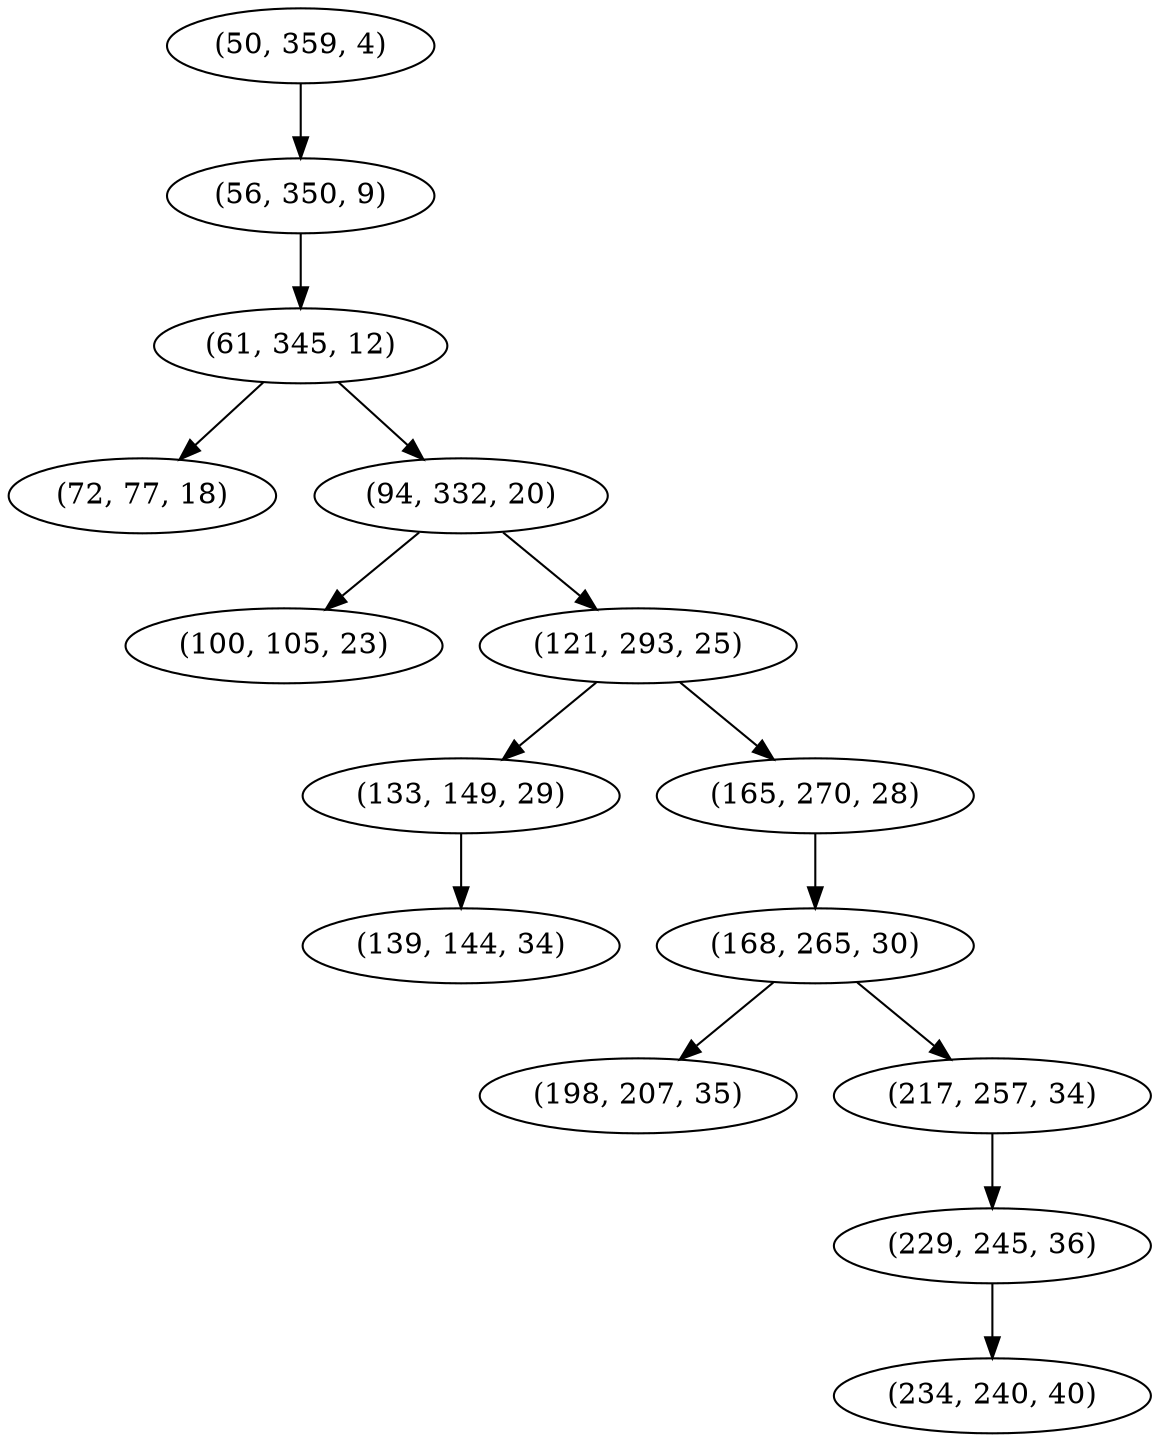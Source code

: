digraph tree {
    "(50, 359, 4)";
    "(56, 350, 9)";
    "(61, 345, 12)";
    "(72, 77, 18)";
    "(94, 332, 20)";
    "(100, 105, 23)";
    "(121, 293, 25)";
    "(133, 149, 29)";
    "(139, 144, 34)";
    "(165, 270, 28)";
    "(168, 265, 30)";
    "(198, 207, 35)";
    "(217, 257, 34)";
    "(229, 245, 36)";
    "(234, 240, 40)";
    "(50, 359, 4)" -> "(56, 350, 9)";
    "(56, 350, 9)" -> "(61, 345, 12)";
    "(61, 345, 12)" -> "(72, 77, 18)";
    "(61, 345, 12)" -> "(94, 332, 20)";
    "(94, 332, 20)" -> "(100, 105, 23)";
    "(94, 332, 20)" -> "(121, 293, 25)";
    "(121, 293, 25)" -> "(133, 149, 29)";
    "(121, 293, 25)" -> "(165, 270, 28)";
    "(133, 149, 29)" -> "(139, 144, 34)";
    "(165, 270, 28)" -> "(168, 265, 30)";
    "(168, 265, 30)" -> "(198, 207, 35)";
    "(168, 265, 30)" -> "(217, 257, 34)";
    "(217, 257, 34)" -> "(229, 245, 36)";
    "(229, 245, 36)" -> "(234, 240, 40)";
}
